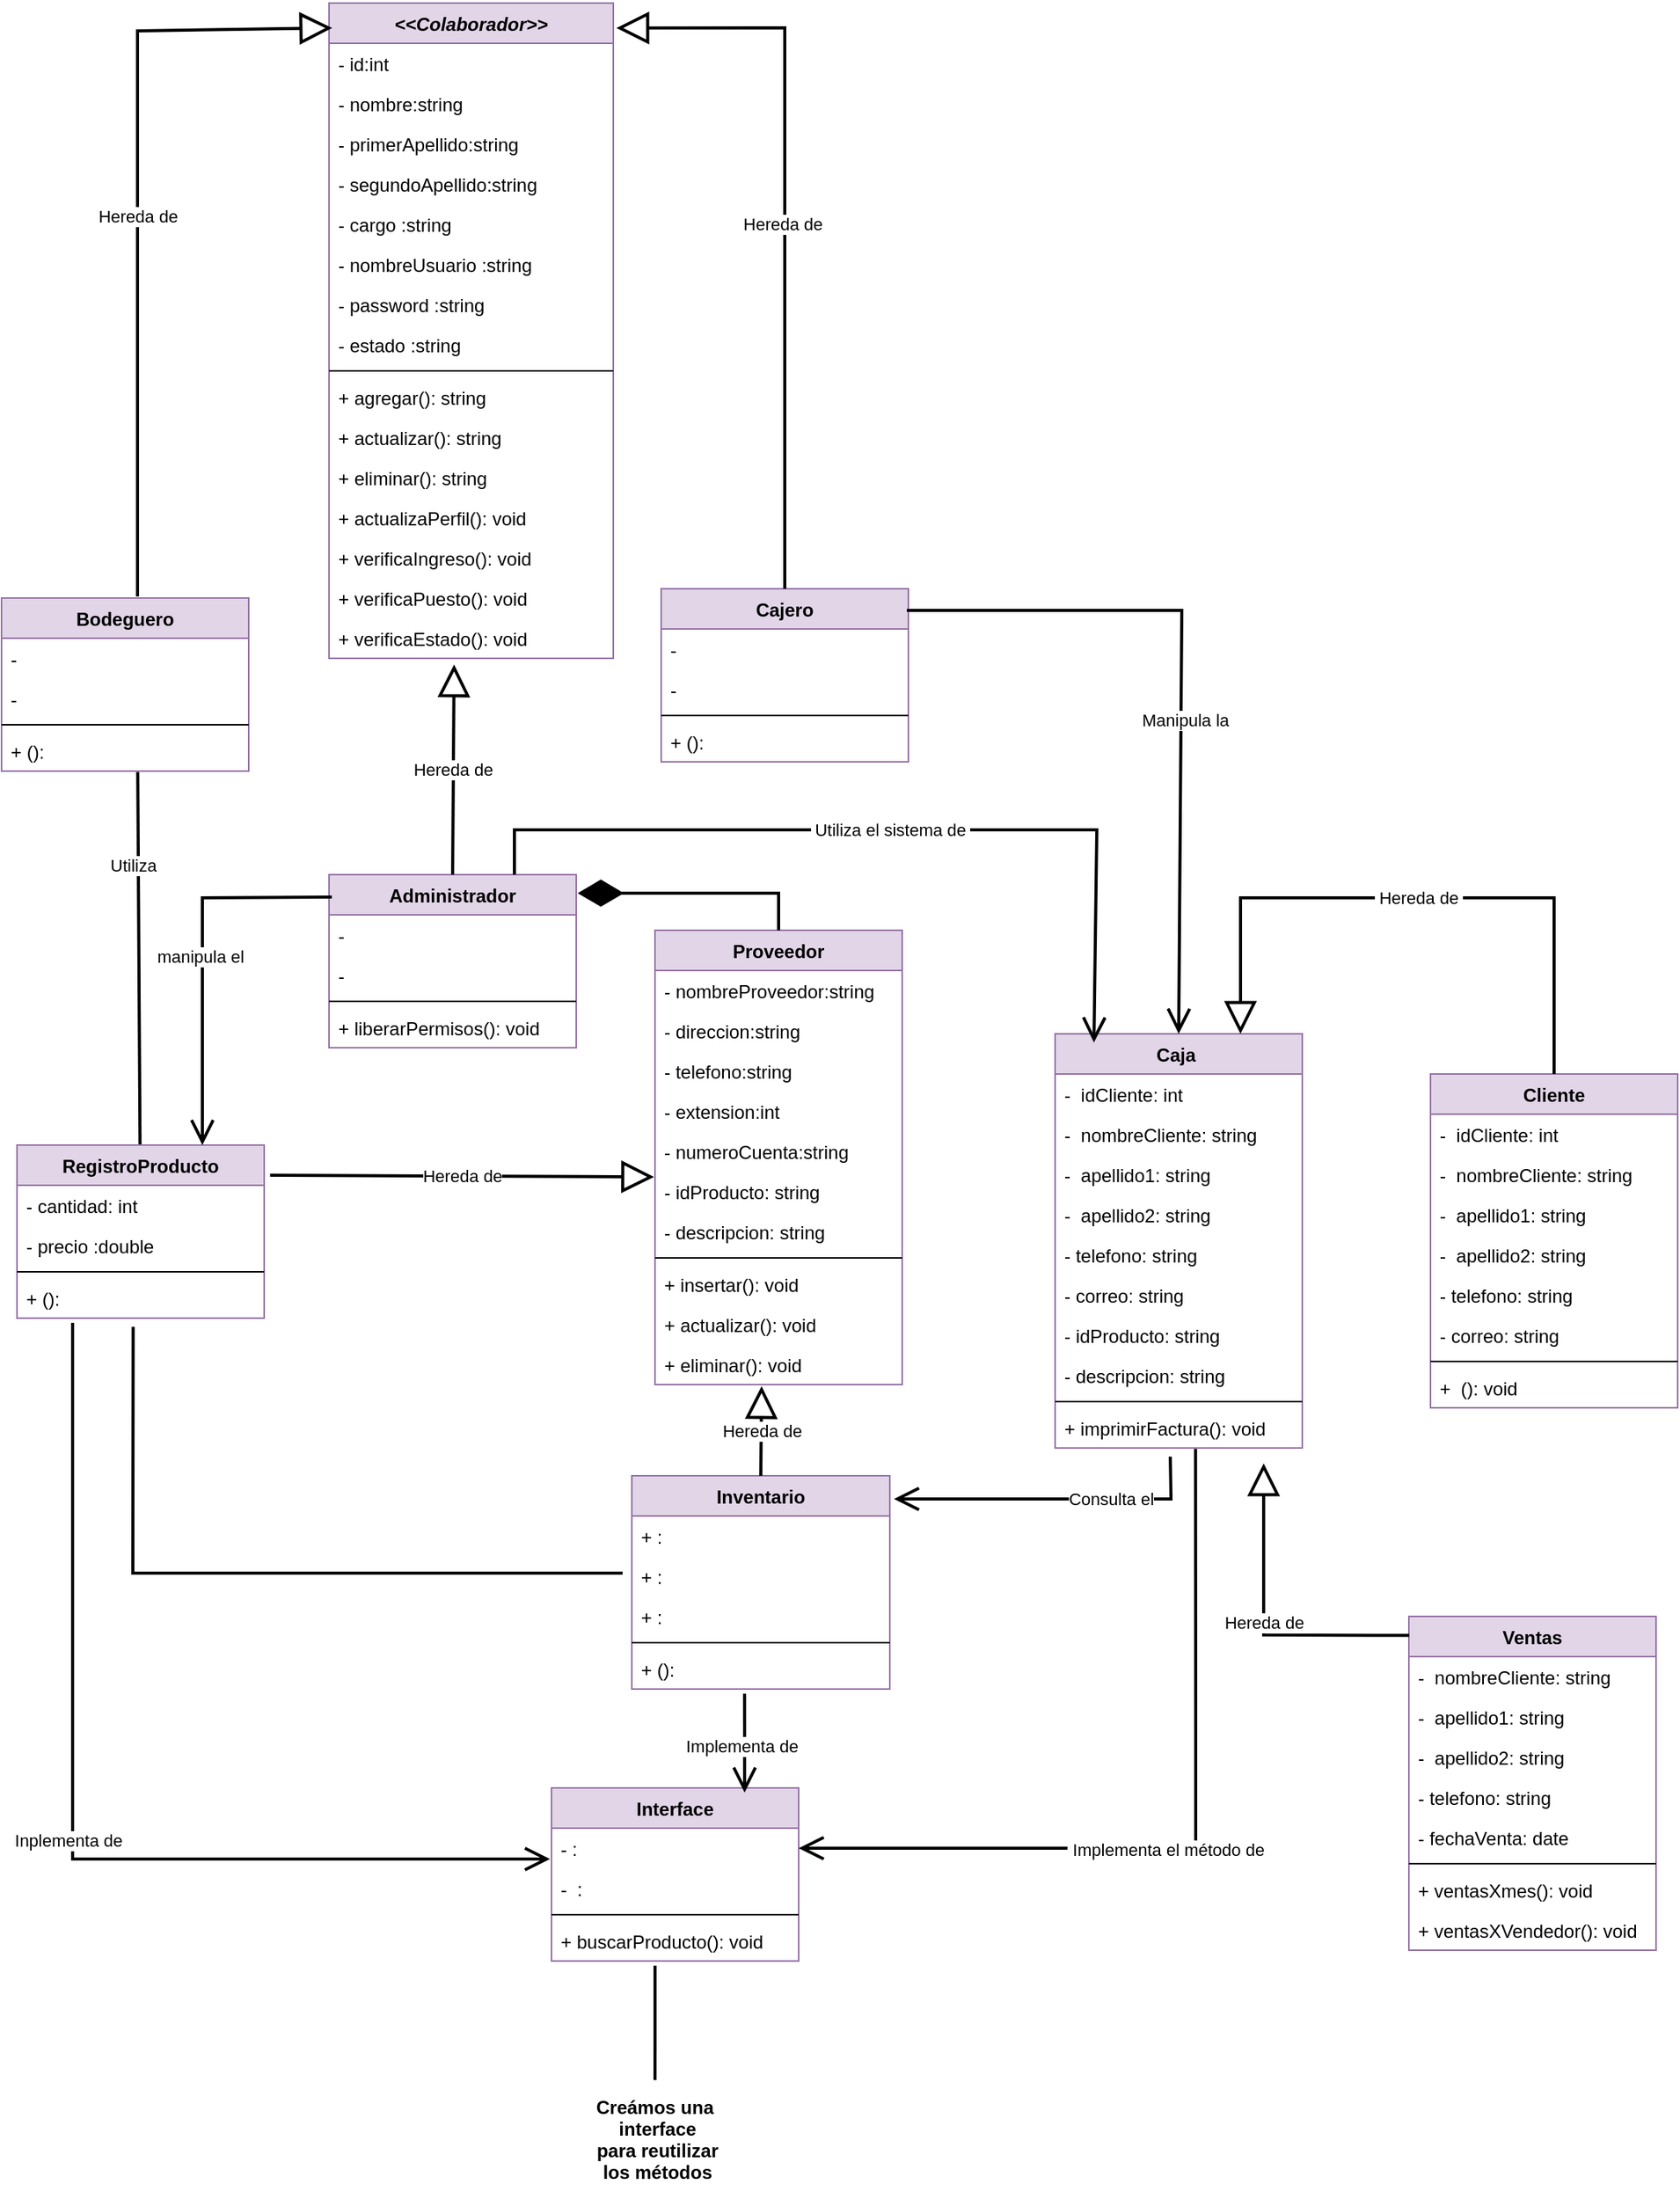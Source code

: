 <mxfile version="16.5.1" type="device"><diagram id="FFH3r1vvL4iTGyfPslKq" name="Página-1"><mxGraphModel dx="2062" dy="865" grid="0" gridSize="10" guides="1" tooltips="1" connect="1" arrows="1" fold="1" page="0" pageScale="1" pageWidth="827" pageHeight="1169" math="0" shadow="0"><root><mxCell id="0"/><mxCell id="1" parent="0"/><mxCell id="gXHz3X3DyjCWjIOS8Pkx-1" value="&lt;&lt;Colaborador&gt;&gt;" style="swimlane;fontStyle=3;align=center;verticalAlign=top;childLayout=stackLayout;horizontal=1;startSize=26;horizontalStack=0;resizeParent=1;resizeParentMax=0;resizeLast=0;collapsible=1;marginBottom=0;fillColor=#e1d5e7;strokeColor=#9673a6;" parent="1" vertex="1"><mxGeometry x="-129" y="260" width="184" height="424" as="geometry"/></mxCell><mxCell id="gXHz3X3DyjCWjIOS8Pkx-2" value="- id:int" style="text;strokeColor=none;fillColor=none;align=left;verticalAlign=top;spacingLeft=4;spacingRight=4;overflow=hidden;rotatable=0;points=[[0,0.5],[1,0.5]];portConstraint=eastwest;" parent="gXHz3X3DyjCWjIOS8Pkx-1" vertex="1"><mxGeometry y="26" width="184" height="26" as="geometry"/></mxCell><mxCell id="gXHz3X3DyjCWjIOS8Pkx-7" value="- nombre:string" style="text;strokeColor=none;fillColor=none;align=left;verticalAlign=top;spacingLeft=4;spacingRight=4;overflow=hidden;rotatable=0;points=[[0,0.5],[1,0.5]];portConstraint=eastwest;" parent="gXHz3X3DyjCWjIOS8Pkx-1" vertex="1"><mxGeometry y="52" width="184" height="26" as="geometry"/></mxCell><mxCell id="gXHz3X3DyjCWjIOS8Pkx-5" value="- primerApellido:string" style="text;strokeColor=none;fillColor=none;align=left;verticalAlign=top;spacingLeft=4;spacingRight=4;overflow=hidden;rotatable=0;points=[[0,0.5],[1,0.5]];portConstraint=eastwest;" parent="gXHz3X3DyjCWjIOS8Pkx-1" vertex="1"><mxGeometry y="78" width="184" height="26" as="geometry"/></mxCell><mxCell id="gXHz3X3DyjCWjIOS8Pkx-6" value="- segundoApellido:string" style="text;strokeColor=none;fillColor=none;align=left;verticalAlign=top;spacingLeft=4;spacingRight=4;overflow=hidden;rotatable=0;points=[[0,0.5],[1,0.5]];portConstraint=eastwest;" parent="gXHz3X3DyjCWjIOS8Pkx-1" vertex="1"><mxGeometry y="104" width="184" height="26" as="geometry"/></mxCell><mxCell id="gXHz3X3DyjCWjIOS8Pkx-40" value="- cargo :string" style="text;strokeColor=none;fillColor=none;align=left;verticalAlign=top;spacingLeft=4;spacingRight=4;overflow=hidden;rotatable=0;points=[[0,0.5],[1,0.5]];portConstraint=eastwest;" parent="gXHz3X3DyjCWjIOS8Pkx-1" vertex="1"><mxGeometry y="130" width="184" height="26" as="geometry"/></mxCell><mxCell id="gXHz3X3DyjCWjIOS8Pkx-87" value="- nombreUsuario :string" style="text;strokeColor=none;fillColor=none;align=left;verticalAlign=top;spacingLeft=4;spacingRight=4;overflow=hidden;rotatable=0;points=[[0,0.5],[1,0.5]];portConstraint=eastwest;" parent="gXHz3X3DyjCWjIOS8Pkx-1" vertex="1"><mxGeometry y="156" width="184" height="26" as="geometry"/></mxCell><mxCell id="gXHz3X3DyjCWjIOS8Pkx-58" value="- password :string" style="text;strokeColor=none;fillColor=none;align=left;verticalAlign=top;spacingLeft=4;spacingRight=4;overflow=hidden;rotatable=0;points=[[0,0.5],[1,0.5]];portConstraint=eastwest;" parent="gXHz3X3DyjCWjIOS8Pkx-1" vertex="1"><mxGeometry y="182" width="184" height="26" as="geometry"/></mxCell><mxCell id="gXHz3X3DyjCWjIOS8Pkx-88" value="- estado :string" style="text;strokeColor=none;fillColor=none;align=left;verticalAlign=top;spacingLeft=4;spacingRight=4;overflow=hidden;rotatable=0;points=[[0,0.5],[1,0.5]];portConstraint=eastwest;" parent="gXHz3X3DyjCWjIOS8Pkx-1" vertex="1"><mxGeometry y="208" width="184" height="26" as="geometry"/></mxCell><mxCell id="gXHz3X3DyjCWjIOS8Pkx-3" value="" style="line;strokeWidth=1;fillColor=none;align=left;verticalAlign=middle;spacingTop=-1;spacingLeft=3;spacingRight=3;rotatable=0;labelPosition=right;points=[];portConstraint=eastwest;" parent="gXHz3X3DyjCWjIOS8Pkx-1" vertex="1"><mxGeometry y="234" width="184" height="8" as="geometry"/></mxCell><mxCell id="gXHz3X3DyjCWjIOS8Pkx-63" value="+ agregar(): string" style="text;strokeColor=none;fillColor=none;align=left;verticalAlign=top;spacingLeft=4;spacingRight=4;overflow=hidden;rotatable=0;points=[[0,0.5],[1,0.5]];portConstraint=eastwest;" parent="gXHz3X3DyjCWjIOS8Pkx-1" vertex="1"><mxGeometry y="242" width="184" height="26" as="geometry"/></mxCell><mxCell id="gXHz3X3DyjCWjIOS8Pkx-64" value="+ actualizar(): string" style="text;strokeColor=none;fillColor=none;align=left;verticalAlign=top;spacingLeft=4;spacingRight=4;overflow=hidden;rotatable=0;points=[[0,0.5],[1,0.5]];portConstraint=eastwest;" parent="gXHz3X3DyjCWjIOS8Pkx-1" vertex="1"><mxGeometry y="268" width="184" height="26" as="geometry"/></mxCell><mxCell id="gXHz3X3DyjCWjIOS8Pkx-65" value="+ eliminar(): string" style="text;strokeColor=none;fillColor=none;align=left;verticalAlign=top;spacingLeft=4;spacingRight=4;overflow=hidden;rotatable=0;points=[[0,0.5],[1,0.5]];portConstraint=eastwest;" parent="gXHz3X3DyjCWjIOS8Pkx-1" vertex="1"><mxGeometry y="294" width="184" height="26" as="geometry"/></mxCell><mxCell id="gXHz3X3DyjCWjIOS8Pkx-83" value="+ actualizaPerfil(): void" style="text;strokeColor=none;fillColor=none;align=left;verticalAlign=top;spacingLeft=4;spacingRight=4;overflow=hidden;rotatable=0;points=[[0,0.5],[1,0.5]];portConstraint=eastwest;" parent="gXHz3X3DyjCWjIOS8Pkx-1" vertex="1"><mxGeometry y="320" width="184" height="26" as="geometry"/></mxCell><mxCell id="gXHz3X3DyjCWjIOS8Pkx-84" value="+ verificaIngreso(): void" style="text;strokeColor=none;fillColor=none;align=left;verticalAlign=top;spacingLeft=4;spacingRight=4;overflow=hidden;rotatable=0;points=[[0,0.5],[1,0.5]];portConstraint=eastwest;" parent="gXHz3X3DyjCWjIOS8Pkx-1" vertex="1"><mxGeometry y="346" width="184" height="26" as="geometry"/></mxCell><mxCell id="gXHz3X3DyjCWjIOS8Pkx-86" value="+ verificaPuesto(): void" style="text;strokeColor=none;fillColor=none;align=left;verticalAlign=top;spacingLeft=4;spacingRight=4;overflow=hidden;rotatable=0;points=[[0,0.5],[1,0.5]];portConstraint=eastwest;" parent="gXHz3X3DyjCWjIOS8Pkx-1" vertex="1"><mxGeometry y="372" width="184" height="26" as="geometry"/></mxCell><mxCell id="gXHz3X3DyjCWjIOS8Pkx-90" value="+ verificaEstado(): void" style="text;strokeColor=none;fillColor=none;align=left;verticalAlign=top;spacingLeft=4;spacingRight=4;overflow=hidden;rotatable=0;points=[[0,0.5],[1,0.5]];portConstraint=eastwest;" parent="gXHz3X3DyjCWjIOS8Pkx-1" vertex="1"><mxGeometry y="398" width="184" height="26" as="geometry"/></mxCell><mxCell id="gXHz3X3DyjCWjIOS8Pkx-8" value="Bodeguero" style="swimlane;fontStyle=1;align=center;verticalAlign=top;childLayout=stackLayout;horizontal=1;startSize=26;horizontalStack=0;resizeParent=1;resizeParentMax=0;resizeLast=0;collapsible=1;marginBottom=0;fillColor=#e1d5e7;strokeColor=#9673a6;" parent="1" vertex="1"><mxGeometry x="-341" y="645" width="160" height="112" as="geometry"/></mxCell><mxCell id="gXHz3X3DyjCWjIOS8Pkx-9" value="- " style="text;strokeColor=none;fillColor=none;align=left;verticalAlign=top;spacingLeft=4;spacingRight=4;overflow=hidden;rotatable=0;points=[[0,0.5],[1,0.5]];portConstraint=eastwest;" parent="gXHz3X3DyjCWjIOS8Pkx-8" vertex="1"><mxGeometry y="26" width="160" height="26" as="geometry"/></mxCell><mxCell id="gXHz3X3DyjCWjIOS8Pkx-10" value="- " style="text;strokeColor=none;fillColor=none;align=left;verticalAlign=top;spacingLeft=4;spacingRight=4;overflow=hidden;rotatable=0;points=[[0,0.5],[1,0.5]];portConstraint=eastwest;" parent="gXHz3X3DyjCWjIOS8Pkx-8" vertex="1"><mxGeometry y="52" width="160" height="26" as="geometry"/></mxCell><mxCell id="gXHz3X3DyjCWjIOS8Pkx-13" value="" style="line;strokeWidth=1;fillColor=none;align=left;verticalAlign=middle;spacingTop=-1;spacingLeft=3;spacingRight=3;rotatable=0;labelPosition=right;points=[];portConstraint=eastwest;" parent="gXHz3X3DyjCWjIOS8Pkx-8" vertex="1"><mxGeometry y="78" width="160" height="8" as="geometry"/></mxCell><mxCell id="gXHz3X3DyjCWjIOS8Pkx-14" value="+ (): " style="text;strokeColor=none;fillColor=none;align=left;verticalAlign=top;spacingLeft=4;spacingRight=4;overflow=hidden;rotatable=0;points=[[0,0.5],[1,0.5]];portConstraint=eastwest;" parent="gXHz3X3DyjCWjIOS8Pkx-8" vertex="1"><mxGeometry y="86" width="160" height="26" as="geometry"/></mxCell><mxCell id="gXHz3X3DyjCWjIOS8Pkx-15" value="Administrador" style="swimlane;fontStyle=1;align=center;verticalAlign=top;childLayout=stackLayout;horizontal=1;startSize=26;horizontalStack=0;resizeParent=1;resizeParentMax=0;resizeLast=0;collapsible=1;marginBottom=0;fillColor=#e1d5e7;strokeColor=#9673a6;" parent="1" vertex="1"><mxGeometry x="-129" y="824" width="160" height="112" as="geometry"/></mxCell><mxCell id="gXHz3X3DyjCWjIOS8Pkx-16" value="- " style="text;strokeColor=none;fillColor=none;align=left;verticalAlign=top;spacingLeft=4;spacingRight=4;overflow=hidden;rotatable=0;points=[[0,0.5],[1,0.5]];portConstraint=eastwest;" parent="gXHz3X3DyjCWjIOS8Pkx-15" vertex="1"><mxGeometry y="26" width="160" height="26" as="geometry"/></mxCell><mxCell id="gXHz3X3DyjCWjIOS8Pkx-17" value="- " style="text;strokeColor=none;fillColor=none;align=left;verticalAlign=top;spacingLeft=4;spacingRight=4;overflow=hidden;rotatable=0;points=[[0,0.5],[1,0.5]];portConstraint=eastwest;" parent="gXHz3X3DyjCWjIOS8Pkx-15" vertex="1"><mxGeometry y="52" width="160" height="26" as="geometry"/></mxCell><mxCell id="gXHz3X3DyjCWjIOS8Pkx-20" value="" style="line;strokeWidth=1;fillColor=none;align=left;verticalAlign=middle;spacingTop=-1;spacingLeft=3;spacingRight=3;rotatable=0;labelPosition=right;points=[];portConstraint=eastwest;" parent="gXHz3X3DyjCWjIOS8Pkx-15" vertex="1"><mxGeometry y="78" width="160" height="8" as="geometry"/></mxCell><mxCell id="gXHz3X3DyjCWjIOS8Pkx-96" value="+ liberarPermisos(): void" style="text;strokeColor=none;fillColor=none;align=left;verticalAlign=top;spacingLeft=4;spacingRight=4;overflow=hidden;rotatable=0;points=[[0,0.5],[1,0.5]];portConstraint=eastwest;" parent="gXHz3X3DyjCWjIOS8Pkx-15" vertex="1"><mxGeometry y="86" width="160" height="26" as="geometry"/></mxCell><mxCell id="gXHz3X3DyjCWjIOS8Pkx-22" value="Cajero" style="swimlane;fontStyle=1;align=center;verticalAlign=top;childLayout=stackLayout;horizontal=1;startSize=26;horizontalStack=0;resizeParent=1;resizeParentMax=0;resizeLast=0;collapsible=1;marginBottom=0;fillColor=#e1d5e7;strokeColor=#9673a6;" parent="1" vertex="1"><mxGeometry x="86" y="639" width="160" height="112" as="geometry"/></mxCell><mxCell id="gXHz3X3DyjCWjIOS8Pkx-23" value="- " style="text;strokeColor=none;fillColor=none;align=left;verticalAlign=top;spacingLeft=4;spacingRight=4;overflow=hidden;rotatable=0;points=[[0,0.5],[1,0.5]];portConstraint=eastwest;" parent="gXHz3X3DyjCWjIOS8Pkx-22" vertex="1"><mxGeometry y="26" width="160" height="26" as="geometry"/></mxCell><mxCell id="gXHz3X3DyjCWjIOS8Pkx-24" value="- " style="text;strokeColor=none;fillColor=none;align=left;verticalAlign=top;spacingLeft=4;spacingRight=4;overflow=hidden;rotatable=0;points=[[0,0.5],[1,0.5]];portConstraint=eastwest;" parent="gXHz3X3DyjCWjIOS8Pkx-22" vertex="1"><mxGeometry y="52" width="160" height="26" as="geometry"/></mxCell><mxCell id="gXHz3X3DyjCWjIOS8Pkx-27" value="" style="line;strokeWidth=1;fillColor=none;align=left;verticalAlign=middle;spacingTop=-1;spacingLeft=3;spacingRight=3;rotatable=0;labelPosition=right;points=[];portConstraint=eastwest;" parent="gXHz3X3DyjCWjIOS8Pkx-22" vertex="1"><mxGeometry y="78" width="160" height="8" as="geometry"/></mxCell><mxCell id="gXHz3X3DyjCWjIOS8Pkx-28" value="+ (): " style="text;strokeColor=none;fillColor=none;align=left;verticalAlign=top;spacingLeft=4;spacingRight=4;overflow=hidden;rotatable=0;points=[[0,0.5],[1,0.5]];portConstraint=eastwest;" parent="gXHz3X3DyjCWjIOS8Pkx-22" vertex="1"><mxGeometry y="86" width="160" height="26" as="geometry"/></mxCell><mxCell id="gXHz3X3DyjCWjIOS8Pkx-29" value="Hereda de&amp;nbsp;" style="endArrow=block;endSize=16;endFill=0;html=1;rounded=0;exitX=0.5;exitY=0;exitDx=0;exitDy=0;entryX=1.011;entryY=0.038;entryDx=0;entryDy=0;entryPerimeter=0;strokeWidth=2;" parent="1" source="gXHz3X3DyjCWjIOS8Pkx-22" target="gXHz3X3DyjCWjIOS8Pkx-1" edge="1"><mxGeometry width="160" relative="1" as="geometry"><mxPoint x="341" y="523" as="sourcePoint"/><mxPoint x="501" y="523" as="targetPoint"/><Array as="points"><mxPoint x="166" y="276"/></Array></mxGeometry></mxCell><mxCell id="gXHz3X3DyjCWjIOS8Pkx-30" value="Hereda de" style="endArrow=block;endSize=16;endFill=0;html=1;rounded=0;entryX=0.011;entryY=0.038;entryDx=0;entryDy=0;entryPerimeter=0;strokeWidth=2;" parent="1" target="gXHz3X3DyjCWjIOS8Pkx-1" edge="1"><mxGeometry width="160" relative="1" as="geometry"><mxPoint x="-253" y="644" as="sourcePoint"/><mxPoint x="-133" y="424" as="targetPoint"/><Array as="points"><mxPoint x="-253" y="278"/></Array></mxGeometry></mxCell><mxCell id="gXHz3X3DyjCWjIOS8Pkx-31" value="Hereda de" style="endArrow=block;endSize=16;endFill=0;html=1;rounded=0;exitX=0.5;exitY=0;exitDx=0;exitDy=0;entryX=0.44;entryY=1.154;entryDx=0;entryDy=0;entryPerimeter=0;strokeWidth=2;" parent="1" source="gXHz3X3DyjCWjIOS8Pkx-15" target="gXHz3X3DyjCWjIOS8Pkx-90" edge="1"><mxGeometry width="160" relative="1" as="geometry"><mxPoint x="-25" y="595" as="sourcePoint"/><mxPoint x="-49" y="973" as="targetPoint"/></mxGeometry></mxCell><mxCell id="ANuJKvQNFrQH6Ms_IV8l-5" style="edgeStyle=none;rounded=0;orthogonalLoop=1;jettySize=auto;html=1;entryX=0.551;entryY=1.022;entryDx=0;entryDy=0;entryPerimeter=0;endArrow=none;endFill=0;strokeWidth=2;" parent="1" source="gXHz3X3DyjCWjIOS8Pkx-33" target="gXHz3X3DyjCWjIOS8Pkx-14" edge="1"><mxGeometry relative="1" as="geometry"/></mxCell><mxCell id="ANuJKvQNFrQH6Ms_IV8l-25" value="&amp;nbsp;Utiliza&amp;nbsp;" style="edgeLabel;html=1;align=center;verticalAlign=middle;resizable=0;points=[];" parent="ANuJKvQNFrQH6Ms_IV8l-5" vertex="1" connectable="0"><mxGeometry x="0.495" y="4" relative="1" as="geometry"><mxPoint y="-1" as="offset"/></mxGeometry></mxCell><mxCell id="gXHz3X3DyjCWjIOS8Pkx-33" value="RegistroProducto" style="swimlane;fontStyle=1;align=center;verticalAlign=top;childLayout=stackLayout;horizontal=1;startSize=26;horizontalStack=0;resizeParent=1;resizeParentMax=0;resizeLast=0;collapsible=1;marginBottom=0;fillColor=#e1d5e7;strokeColor=#9673a6;" parent="1" vertex="1"><mxGeometry x="-331" y="999" width="160" height="112" as="geometry"/></mxCell><mxCell id="gXHz3X3DyjCWjIOS8Pkx-34" value="- cantidad: int " style="text;strokeColor=none;fillColor=none;align=left;verticalAlign=top;spacingLeft=4;spacingRight=4;overflow=hidden;rotatable=0;points=[[0,0.5],[1,0.5]];portConstraint=eastwest;" parent="gXHz3X3DyjCWjIOS8Pkx-33" vertex="1"><mxGeometry y="26" width="160" height="26" as="geometry"/></mxCell><mxCell id="gXHz3X3DyjCWjIOS8Pkx-35" value="- precio :double" style="text;strokeColor=none;fillColor=none;align=left;verticalAlign=top;spacingLeft=4;spacingRight=4;overflow=hidden;rotatable=0;points=[[0,0.5],[1,0.5]];portConstraint=eastwest;" parent="gXHz3X3DyjCWjIOS8Pkx-33" vertex="1"><mxGeometry y="52" width="160" height="26" as="geometry"/></mxCell><mxCell id="gXHz3X3DyjCWjIOS8Pkx-38" value="" style="line;strokeWidth=1;fillColor=none;align=left;verticalAlign=middle;spacingTop=-1;spacingLeft=3;spacingRight=3;rotatable=0;labelPosition=right;points=[];portConstraint=eastwest;" parent="gXHz3X3DyjCWjIOS8Pkx-33" vertex="1"><mxGeometry y="78" width="160" height="8" as="geometry"/></mxCell><mxCell id="gXHz3X3DyjCWjIOS8Pkx-39" value="+ (): " style="text;strokeColor=none;fillColor=none;align=left;verticalAlign=top;spacingLeft=4;spacingRight=4;overflow=hidden;rotatable=0;points=[[0,0.5],[1,0.5]];portConstraint=eastwest;" parent="gXHz3X3DyjCWjIOS8Pkx-33" vertex="1"><mxGeometry y="86" width="160" height="26" as="geometry"/></mxCell><mxCell id="ANuJKvQNFrQH6Ms_IV8l-11" style="edgeStyle=none;rounded=0;orthogonalLoop=1;jettySize=auto;html=1;entryX=0.47;entryY=1.216;entryDx=0;entryDy=0;entryPerimeter=0;endArrow=none;endFill=0;strokeWidth=2;" parent="1" target="gXHz3X3DyjCWjIOS8Pkx-39" edge="1"><mxGeometry relative="1" as="geometry"><mxPoint x="61" y="1276" as="sourcePoint"/><Array as="points"><mxPoint x="-256" y="1276"/></Array></mxGeometry></mxCell><mxCell id="gXHz3X3DyjCWjIOS8Pkx-68" value="Inventario" style="swimlane;fontStyle=1;align=center;verticalAlign=top;childLayout=stackLayout;horizontal=1;startSize=26;horizontalStack=0;resizeParent=1;resizeParentMax=0;resizeLast=0;collapsible=1;marginBottom=0;fillColor=#e1d5e7;strokeColor=#9673a6;" parent="1" vertex="1"><mxGeometry x="67" y="1213" width="167" height="138" as="geometry"/></mxCell><mxCell id="gXHz3X3DyjCWjIOS8Pkx-69" value="+ :" style="text;strokeColor=none;fillColor=none;align=left;verticalAlign=top;spacingLeft=4;spacingRight=4;overflow=hidden;rotatable=0;points=[[0,0.5],[1,0.5]];portConstraint=eastwest;" parent="gXHz3X3DyjCWjIOS8Pkx-68" vertex="1"><mxGeometry y="26" width="167" height="26" as="geometry"/></mxCell><mxCell id="gXHz3X3DyjCWjIOS8Pkx-102" value="+ :" style="text;strokeColor=none;fillColor=none;align=left;verticalAlign=top;spacingLeft=4;spacingRight=4;overflow=hidden;rotatable=0;points=[[0,0.5],[1,0.5]];portConstraint=eastwest;" parent="gXHz3X3DyjCWjIOS8Pkx-68" vertex="1"><mxGeometry y="52" width="167" height="26" as="geometry"/></mxCell><mxCell id="gXHz3X3DyjCWjIOS8Pkx-103" value="+ :" style="text;strokeColor=none;fillColor=none;align=left;verticalAlign=top;spacingLeft=4;spacingRight=4;overflow=hidden;rotatable=0;points=[[0,0.5],[1,0.5]];portConstraint=eastwest;" parent="gXHz3X3DyjCWjIOS8Pkx-68" vertex="1"><mxGeometry y="78" width="167" height="26" as="geometry"/></mxCell><mxCell id="gXHz3X3DyjCWjIOS8Pkx-70" value="" style="line;strokeWidth=1;fillColor=none;align=left;verticalAlign=middle;spacingTop=-1;spacingLeft=3;spacingRight=3;rotatable=0;labelPosition=right;points=[];portConstraint=eastwest;" parent="gXHz3X3DyjCWjIOS8Pkx-68" vertex="1"><mxGeometry y="104" width="167" height="8" as="geometry"/></mxCell><mxCell id="gXHz3X3DyjCWjIOS8Pkx-71" value="+ (): " style="text;strokeColor=none;fillColor=none;align=left;verticalAlign=top;spacingLeft=4;spacingRight=4;overflow=hidden;rotatable=0;points=[[0,0.5],[1,0.5]];portConstraint=eastwest;" parent="gXHz3X3DyjCWjIOS8Pkx-68" vertex="1"><mxGeometry y="112" width="167" height="26" as="geometry"/></mxCell><mxCell id="gXHz3X3DyjCWjIOS8Pkx-72" value="Caja " style="swimlane;fontStyle=1;align=center;verticalAlign=top;childLayout=stackLayout;horizontal=1;startSize=26;horizontalStack=0;resizeParent=1;resizeParentMax=0;resizeLast=0;collapsible=1;marginBottom=0;fillColor=#e1d5e7;strokeColor=#9673a6;" parent="1" vertex="1"><mxGeometry x="341" y="927" width="160" height="268" as="geometry"/></mxCell><mxCell id="gXHz3X3DyjCWjIOS8Pkx-73" value="-  idCliente: int" style="text;strokeColor=none;fillColor=none;align=left;verticalAlign=top;spacingLeft=4;spacingRight=4;overflow=hidden;rotatable=0;points=[[0,0.5],[1,0.5]];portConstraint=eastwest;" parent="gXHz3X3DyjCWjIOS8Pkx-72" vertex="1"><mxGeometry y="26" width="160" height="26" as="geometry"/></mxCell><mxCell id="ANuJKvQNFrQH6Ms_IV8l-34" value="-  nombreCliente: string" style="text;strokeColor=none;fillColor=none;align=left;verticalAlign=top;spacingLeft=4;spacingRight=4;overflow=hidden;rotatable=0;points=[[0,0.5],[1,0.5]];portConstraint=eastwest;" parent="gXHz3X3DyjCWjIOS8Pkx-72" vertex="1"><mxGeometry y="52" width="160" height="26" as="geometry"/></mxCell><mxCell id="ANuJKvQNFrQH6Ms_IV8l-35" value="-  apellido1: string" style="text;strokeColor=none;fillColor=none;align=left;verticalAlign=top;spacingLeft=4;spacingRight=4;overflow=hidden;rotatable=0;points=[[0,0.5],[1,0.5]];portConstraint=eastwest;" parent="gXHz3X3DyjCWjIOS8Pkx-72" vertex="1"><mxGeometry y="78" width="160" height="26" as="geometry"/></mxCell><mxCell id="ANuJKvQNFrQH6Ms_IV8l-36" value="-  apellido2: string" style="text;strokeColor=none;fillColor=none;align=left;verticalAlign=top;spacingLeft=4;spacingRight=4;overflow=hidden;rotatable=0;points=[[0,0.5],[1,0.5]];portConstraint=eastwest;" parent="gXHz3X3DyjCWjIOS8Pkx-72" vertex="1"><mxGeometry y="104" width="160" height="26" as="geometry"/></mxCell><mxCell id="ANuJKvQNFrQH6Ms_IV8l-37" value="- telefono: string" style="text;strokeColor=none;fillColor=none;align=left;verticalAlign=top;spacingLeft=4;spacingRight=4;overflow=hidden;rotatable=0;points=[[0,0.5],[1,0.5]];portConstraint=eastwest;" parent="gXHz3X3DyjCWjIOS8Pkx-72" vertex="1"><mxGeometry y="130" width="160" height="26" as="geometry"/></mxCell><mxCell id="ANuJKvQNFrQH6Ms_IV8l-38" value="- correo: string" style="text;strokeColor=none;fillColor=none;align=left;verticalAlign=top;spacingLeft=4;spacingRight=4;overflow=hidden;rotatable=0;points=[[0,0.5],[1,0.5]];portConstraint=eastwest;" parent="gXHz3X3DyjCWjIOS8Pkx-72" vertex="1"><mxGeometry y="156" width="160" height="26" as="geometry"/></mxCell><mxCell id="ANuJKvQNFrQH6Ms_IV8l-50" value="- idProducto: string" style="text;strokeColor=none;fillColor=none;align=left;verticalAlign=top;spacingLeft=4;spacingRight=4;overflow=hidden;rotatable=0;points=[[0,0.5],[1,0.5]];portConstraint=eastwest;" parent="gXHz3X3DyjCWjIOS8Pkx-72" vertex="1"><mxGeometry y="182" width="160" height="26" as="geometry"/></mxCell><mxCell id="ANuJKvQNFrQH6Ms_IV8l-51" value="- descripcion: string" style="text;strokeColor=none;fillColor=none;align=left;verticalAlign=top;spacingLeft=4;spacingRight=4;overflow=hidden;rotatable=0;points=[[0,0.5],[1,0.5]];portConstraint=eastwest;" parent="gXHz3X3DyjCWjIOS8Pkx-72" vertex="1"><mxGeometry y="208" width="160" height="26" as="geometry"/></mxCell><mxCell id="gXHz3X3DyjCWjIOS8Pkx-74" value="" style="line;strokeWidth=1;fillColor=none;align=left;verticalAlign=middle;spacingTop=-1;spacingLeft=3;spacingRight=3;rotatable=0;labelPosition=right;points=[];portConstraint=eastwest;" parent="gXHz3X3DyjCWjIOS8Pkx-72" vertex="1"><mxGeometry y="234" width="160" height="8" as="geometry"/></mxCell><mxCell id="gXHz3X3DyjCWjIOS8Pkx-75" value="+ imprimirFactura(): void" style="text;strokeColor=none;fillColor=none;align=left;verticalAlign=top;spacingLeft=4;spacingRight=4;overflow=hidden;rotatable=0;points=[[0,0.5],[1,0.5]];portConstraint=eastwest;" parent="gXHz3X3DyjCWjIOS8Pkx-72" vertex="1"><mxGeometry y="242" width="160" height="26" as="geometry"/></mxCell><mxCell id="gXHz3X3DyjCWjIOS8Pkx-76" value="Proveedor" style="swimlane;fontStyle=1;align=center;verticalAlign=top;childLayout=stackLayout;horizontal=1;startSize=26;horizontalStack=0;resizeParent=1;resizeParentMax=0;resizeLast=0;collapsible=1;marginBottom=0;fillColor=#e1d5e7;strokeColor=#9673a6;" parent="1" vertex="1"><mxGeometry x="82" y="860" width="160" height="294" as="geometry"/></mxCell><mxCell id="gXHz3X3DyjCWjIOS8Pkx-77" value="- nombreProveedor:string " style="text;strokeColor=none;fillColor=none;align=left;verticalAlign=top;spacingLeft=4;spacingRight=4;overflow=hidden;rotatable=0;points=[[0,0.5],[1,0.5]];portConstraint=eastwest;" parent="gXHz3X3DyjCWjIOS8Pkx-76" vertex="1"><mxGeometry y="26" width="160" height="26" as="geometry"/></mxCell><mxCell id="gXHz3X3DyjCWjIOS8Pkx-91" value="- direccion:string " style="text;strokeColor=none;fillColor=none;align=left;verticalAlign=top;spacingLeft=4;spacingRight=4;overflow=hidden;rotatable=0;points=[[0,0.5],[1,0.5]];portConstraint=eastwest;" parent="gXHz3X3DyjCWjIOS8Pkx-76" vertex="1"><mxGeometry y="52" width="160" height="26" as="geometry"/></mxCell><mxCell id="gXHz3X3DyjCWjIOS8Pkx-92" value="- telefono:string " style="text;strokeColor=none;fillColor=none;align=left;verticalAlign=top;spacingLeft=4;spacingRight=4;overflow=hidden;rotatable=0;points=[[0,0.5],[1,0.5]];portConstraint=eastwest;" parent="gXHz3X3DyjCWjIOS8Pkx-76" vertex="1"><mxGeometry y="78" width="160" height="26" as="geometry"/></mxCell><mxCell id="gXHz3X3DyjCWjIOS8Pkx-93" value="- extension:int " style="text;strokeColor=none;fillColor=none;align=left;verticalAlign=top;spacingLeft=4;spacingRight=4;overflow=hidden;rotatable=0;points=[[0,0.5],[1,0.5]];portConstraint=eastwest;" parent="gXHz3X3DyjCWjIOS8Pkx-76" vertex="1"><mxGeometry y="104" width="160" height="26" as="geometry"/></mxCell><mxCell id="gXHz3X3DyjCWjIOS8Pkx-94" value="- numeroCuenta:string " style="text;strokeColor=none;fillColor=none;align=left;verticalAlign=top;spacingLeft=4;spacingRight=4;overflow=hidden;rotatable=0;points=[[0,0.5],[1,0.5]];portConstraint=eastwest;" parent="gXHz3X3DyjCWjIOS8Pkx-76" vertex="1"><mxGeometry y="130" width="160" height="26" as="geometry"/></mxCell><mxCell id="gXHz3X3DyjCWjIOS8Pkx-95" value="- idProducto: string " style="text;strokeColor=none;fillColor=none;align=left;verticalAlign=top;spacingLeft=4;spacingRight=4;overflow=hidden;rotatable=0;points=[[0,0.5],[1,0.5]];portConstraint=eastwest;" parent="gXHz3X3DyjCWjIOS8Pkx-76" vertex="1"><mxGeometry y="156" width="160" height="26" as="geometry"/></mxCell><mxCell id="ANuJKvQNFrQH6Ms_IV8l-9" value="- descripcion: string " style="text;strokeColor=none;fillColor=none;align=left;verticalAlign=top;spacingLeft=4;spacingRight=4;overflow=hidden;rotatable=0;points=[[0,0.5],[1,0.5]];portConstraint=eastwest;" parent="gXHz3X3DyjCWjIOS8Pkx-76" vertex="1"><mxGeometry y="182" width="160" height="26" as="geometry"/></mxCell><mxCell id="gXHz3X3DyjCWjIOS8Pkx-78" value="" style="line;strokeWidth=1;fillColor=none;align=left;verticalAlign=middle;spacingTop=-1;spacingLeft=3;spacingRight=3;rotatable=0;labelPosition=right;points=[];portConstraint=eastwest;" parent="gXHz3X3DyjCWjIOS8Pkx-76" vertex="1"><mxGeometry y="208" width="160" height="8" as="geometry"/></mxCell><mxCell id="gXHz3X3DyjCWjIOS8Pkx-79" value="+ insertar(): void" style="text;strokeColor=none;fillColor=none;align=left;verticalAlign=top;spacingLeft=4;spacingRight=4;overflow=hidden;rotatable=0;points=[[0,0.5],[1,0.5]];portConstraint=eastwest;" parent="gXHz3X3DyjCWjIOS8Pkx-76" vertex="1"><mxGeometry y="216" width="160" height="26" as="geometry"/></mxCell><mxCell id="ANuJKvQNFrQH6Ms_IV8l-64" value="+ actualizar(): void" style="text;strokeColor=none;fillColor=none;align=left;verticalAlign=top;spacingLeft=4;spacingRight=4;overflow=hidden;rotatable=0;points=[[0,0.5],[1,0.5]];portConstraint=eastwest;" parent="gXHz3X3DyjCWjIOS8Pkx-76" vertex="1"><mxGeometry y="242" width="160" height="26" as="geometry"/></mxCell><mxCell id="ANuJKvQNFrQH6Ms_IV8l-65" value="+ eliminar(): void" style="text;strokeColor=none;fillColor=none;align=left;verticalAlign=top;spacingLeft=4;spacingRight=4;overflow=hidden;rotatable=0;points=[[0,0.5],[1,0.5]];portConstraint=eastwest;" parent="gXHz3X3DyjCWjIOS8Pkx-76" vertex="1"><mxGeometry y="268" width="160" height="26" as="geometry"/></mxCell><mxCell id="gXHz3X3DyjCWjIOS8Pkx-97" value="" style="endArrow=diamondThin;endFill=1;endSize=24;html=1;rounded=0;fontSize=13;entryX=1.006;entryY=0.107;entryDx=0;entryDy=0;entryPerimeter=0;strokeWidth=2;exitX=0.5;exitY=0;exitDx=0;exitDy=0;" parent="1" source="gXHz3X3DyjCWjIOS8Pkx-76" target="gXHz3X3DyjCWjIOS8Pkx-15" edge="1"><mxGeometry width="160" relative="1" as="geometry"><mxPoint x="153" y="860" as="sourcePoint"/><mxPoint x="120" y="920" as="targetPoint"/><Array as="points"><mxPoint x="162" y="836"/></Array></mxGeometry></mxCell><mxCell id="ANuJKvQNFrQH6Ms_IV8l-1" value="&amp;nbsp;Hereda de&amp;nbsp;" style="endArrow=block;endSize=16;endFill=0;html=1;rounded=0;strokeWidth=2;exitX=0.5;exitY=0;exitDx=0;exitDy=0;" parent="1" source="gXHz3X3DyjCWjIOS8Pkx-68" edge="1"><mxGeometry width="160" relative="1" as="geometry"><mxPoint x="67" y="1079" as="sourcePoint"/><mxPoint x="151" y="1155" as="targetPoint"/><Array as="points"/></mxGeometry></mxCell><mxCell id="ANuJKvQNFrQH6Ms_IV8l-10" value="Hereda de" style="endArrow=block;endSize=16;endFill=0;html=1;rounded=0;strokeWidth=2;exitX=1.024;exitY=-0.249;exitDx=0;exitDy=0;exitPerimeter=0;entryX=-0.004;entryY=0.139;entryDx=0;entryDy=0;entryPerimeter=0;" parent="1" source="gXHz3X3DyjCWjIOS8Pkx-34" target="gXHz3X3DyjCWjIOS8Pkx-95" edge="1"><mxGeometry width="160" relative="1" as="geometry"><mxPoint x="-144" y="1042" as="sourcePoint"/><mxPoint x="16" y="1042" as="targetPoint"/></mxGeometry></mxCell><mxCell id="ANuJKvQNFrQH6Ms_IV8l-15" value="Interface" style="swimlane;fontStyle=1;align=center;verticalAlign=top;childLayout=stackLayout;horizontal=1;startSize=26;horizontalStack=0;resizeParent=1;resizeParentMax=0;resizeLast=0;collapsible=1;marginBottom=0;fillColor=#e1d5e7;strokeColor=#9673a6;" parent="1" vertex="1"><mxGeometry x="15" y="1415" width="160" height="112" as="geometry"/></mxCell><mxCell id="ANuJKvQNFrQH6Ms_IV8l-16" value="- : " style="text;strokeColor=none;fillColor=none;align=left;verticalAlign=top;spacingLeft=4;spacingRight=4;overflow=hidden;rotatable=0;points=[[0,0.5],[1,0.5]];portConstraint=eastwest;" parent="ANuJKvQNFrQH6Ms_IV8l-15" vertex="1"><mxGeometry y="26" width="160" height="26" as="geometry"/></mxCell><mxCell id="ANuJKvQNFrQH6Ms_IV8l-17" value="-  :" style="text;strokeColor=none;fillColor=none;align=left;verticalAlign=top;spacingLeft=4;spacingRight=4;overflow=hidden;rotatable=0;points=[[0,0.5],[1,0.5]];portConstraint=eastwest;" parent="ANuJKvQNFrQH6Ms_IV8l-15" vertex="1"><mxGeometry y="52" width="160" height="26" as="geometry"/></mxCell><mxCell id="ANuJKvQNFrQH6Ms_IV8l-18" value="" style="line;strokeWidth=1;fillColor=none;align=left;verticalAlign=middle;spacingTop=-1;spacingLeft=3;spacingRight=3;rotatable=0;labelPosition=right;points=[];portConstraint=eastwest;" parent="ANuJKvQNFrQH6Ms_IV8l-15" vertex="1"><mxGeometry y="78" width="160" height="8" as="geometry"/></mxCell><mxCell id="ANuJKvQNFrQH6Ms_IV8l-19" value="+ buscarProducto(): void " style="text;strokeColor=none;fillColor=none;align=left;verticalAlign=top;spacingLeft=4;spacingRight=4;overflow=hidden;rotatable=0;points=[[0,0.5],[1,0.5]];portConstraint=eastwest;" parent="ANuJKvQNFrQH6Ms_IV8l-15" vertex="1"><mxGeometry y="86" width="160" height="26" as="geometry"/></mxCell><mxCell id="ANuJKvQNFrQH6Ms_IV8l-21" style="edgeStyle=none;rounded=0;orthogonalLoop=1;jettySize=auto;html=1;endArrow=none;endFill=0;strokeWidth=2;entryX=0.419;entryY=1.115;entryDx=0;entryDy=0;entryPerimeter=0;" parent="1" source="ANuJKvQNFrQH6Ms_IV8l-20" edge="1" target="ANuJKvQNFrQH6Ms_IV8l-19"><mxGeometry relative="1" as="geometry"><mxPoint x="-466.238" y="1208.048" as="targetPoint"/><Array as="points"/></mxGeometry></mxCell><mxCell id="ANuJKvQNFrQH6Ms_IV8l-20" value="Creámos una&#10; interface&#10; para reutilizar&#10; los métodos" style="text;align=center;fontStyle=1;verticalAlign=middle;spacingLeft=3;spacingRight=3;strokeColor=none;rotatable=0;points=[[0,0.5],[1,0.5]];portConstraint=eastwest;" parent="1" vertex="1"><mxGeometry x="26" y="1604" width="112" height="76" as="geometry"/></mxCell><mxCell id="ANuJKvQNFrQH6Ms_IV8l-22" value="" style="endArrow=open;endFill=1;endSize=12;html=1;rounded=0;strokeWidth=2;exitX=0.466;exitY=1.216;exitDx=0;exitDy=0;exitPerimeter=0;entryX=1.016;entryY=0.109;entryDx=0;entryDy=0;entryPerimeter=0;" parent="1" source="gXHz3X3DyjCWjIOS8Pkx-75" target="gXHz3X3DyjCWjIOS8Pkx-68" edge="1"><mxGeometry width="160" relative="1" as="geometry"><mxPoint x="290" y="1058" as="sourcePoint"/><mxPoint x="450" y="1058" as="targetPoint"/><Array as="points"><mxPoint x="416" y="1228"/></Array></mxGeometry></mxCell><mxCell id="ANuJKvQNFrQH6Ms_IV8l-23" value="Consulta el" style="edgeLabel;html=1;align=center;verticalAlign=middle;resizable=0;points=[];" parent="ANuJKvQNFrQH6Ms_IV8l-22" vertex="1" connectable="0"><mxGeometry x="-0.352" relative="1" as="geometry"><mxPoint as="offset"/></mxGeometry></mxCell><mxCell id="ANuJKvQNFrQH6Ms_IV8l-24" value="&amp;nbsp;manipula el&amp;nbsp;&amp;nbsp;" style="endArrow=open;endFill=1;endSize=12;html=1;rounded=0;strokeWidth=2;exitX=0.011;exitY=0.13;exitDx=0;exitDy=0;exitPerimeter=0;entryX=0.75;entryY=0;entryDx=0;entryDy=0;" parent="1" source="gXHz3X3DyjCWjIOS8Pkx-15" target="gXHz3X3DyjCWjIOS8Pkx-33" edge="1"><mxGeometry width="160" relative="1" as="geometry"><mxPoint x="-45" y="999" as="sourcePoint"/><mxPoint x="115" y="999" as="targetPoint"/><Array as="points"><mxPoint x="-211" y="839"/></Array></mxGeometry></mxCell><mxCell id="ANuJKvQNFrQH6Ms_IV8l-26" value="" style="endArrow=open;endFill=1;endSize=12;html=1;rounded=0;strokeWidth=2;entryX=-0.006;entryY=0.769;entryDx=0;entryDy=0;exitX=0.225;exitY=1.115;exitDx=0;exitDy=0;exitPerimeter=0;entryPerimeter=0;" parent="1" source="gXHz3X3DyjCWjIOS8Pkx-39" target="ANuJKvQNFrQH6Ms_IV8l-16" edge="1"><mxGeometry width="160" relative="1" as="geometry"><mxPoint x="-375" y="1013" as="sourcePoint"/><mxPoint x="-48" y="997" as="targetPoint"/><Array as="points"><mxPoint x="-295" y="1461"/></Array></mxGeometry></mxCell><mxCell id="ANuJKvQNFrQH6Ms_IV8l-27" value="&amp;nbsp;Inplementa de&amp;nbsp;" style="edgeLabel;html=1;align=center;verticalAlign=middle;resizable=0;points=[];" parent="ANuJKvQNFrQH6Ms_IV8l-26" vertex="1" connectable="0"><mxGeometry x="0.019" y="-3" relative="1" as="geometry"><mxPoint as="offset"/></mxGeometry></mxCell><mxCell id="ANuJKvQNFrQH6Ms_IV8l-28" value="" style="endArrow=open;endFill=1;endSize=12;html=1;rounded=0;strokeWidth=2;exitX=0.437;exitY=1.115;exitDx=0;exitDy=0;exitPerimeter=0;" parent="1" edge="1" source="gXHz3X3DyjCWjIOS8Pkx-71"><mxGeometry width="160" relative="1" as="geometry"><mxPoint x="64" y="1330" as="sourcePoint"/><mxPoint x="140" y="1418" as="targetPoint"/><Array as="points"/></mxGeometry></mxCell><mxCell id="ANuJKvQNFrQH6Ms_IV8l-29" value="&amp;nbsp;Implementa de&amp;nbsp;" style="edgeLabel;html=1;align=center;verticalAlign=middle;resizable=0;points=[];" parent="ANuJKvQNFrQH6Ms_IV8l-28" vertex="1" connectable="0"><mxGeometry x="0.048" y="-2" relative="1" as="geometry"><mxPoint as="offset"/></mxGeometry></mxCell><mxCell id="ANuJKvQNFrQH6Ms_IV8l-30" value="" style="endArrow=open;endFill=1;endSize=12;html=1;rounded=0;strokeWidth=2;entryX=0.5;entryY=0;entryDx=0;entryDy=0;" parent="1" target="gXHz3X3DyjCWjIOS8Pkx-72" edge="1"><mxGeometry width="160" relative="1" as="geometry"><mxPoint x="245" y="653" as="sourcePoint"/><mxPoint x="90" y="997" as="targetPoint"/><Array as="points"><mxPoint x="423" y="653"/></Array></mxGeometry></mxCell><mxCell id="ANuJKvQNFrQH6Ms_IV8l-31" value="&amp;nbsp;Manipula la&amp;nbsp;" style="edgeLabel;html=1;align=center;verticalAlign=middle;resizable=0;points=[];" parent="ANuJKvQNFrQH6Ms_IV8l-30" vertex="1" connectable="0"><mxGeometry x="0.099" y="2" relative="1" as="geometry"><mxPoint as="offset"/></mxGeometry></mxCell><mxCell id="ANuJKvQNFrQH6Ms_IV8l-32" value="&amp;nbsp;Utiliza el sistema de&amp;nbsp;" style="endArrow=open;endFill=1;endSize=12;html=1;rounded=0;strokeWidth=2;exitX=0.75;exitY=0;exitDx=0;exitDy=0;entryX=0.157;entryY=0.021;entryDx=0;entryDy=0;entryPerimeter=0;" parent="1" source="gXHz3X3DyjCWjIOS8Pkx-15" target="gXHz3X3DyjCWjIOS8Pkx-72" edge="1"><mxGeometry width="160" relative="1" as="geometry"><mxPoint x="-2" y="777" as="sourcePoint"/><mxPoint x="158" y="777" as="targetPoint"/><Array as="points"><mxPoint x="-9" y="795"/><mxPoint x="368" y="795"/></Array></mxGeometry></mxCell><mxCell id="ANuJKvQNFrQH6Ms_IV8l-39" value="Cliente" style="swimlane;fontStyle=1;align=center;verticalAlign=top;childLayout=stackLayout;horizontal=1;startSize=26;horizontalStack=0;resizeParent=1;resizeParentMax=0;resizeLast=0;collapsible=1;marginBottom=0;fillColor=#e1d5e7;strokeColor=#9673a6;" parent="1" vertex="1"><mxGeometry x="584" y="953" width="160" height="216" as="geometry"/></mxCell><mxCell id="ANuJKvQNFrQH6Ms_IV8l-40" value="-  idCliente: int" style="text;strokeColor=none;fillColor=none;align=left;verticalAlign=top;spacingLeft=4;spacingRight=4;overflow=hidden;rotatable=0;points=[[0,0.5],[1,0.5]];portConstraint=eastwest;" parent="ANuJKvQNFrQH6Ms_IV8l-39" vertex="1"><mxGeometry y="26" width="160" height="26" as="geometry"/></mxCell><mxCell id="ANuJKvQNFrQH6Ms_IV8l-41" value="-  nombreCliente: string" style="text;strokeColor=none;fillColor=none;align=left;verticalAlign=top;spacingLeft=4;spacingRight=4;overflow=hidden;rotatable=0;points=[[0,0.5],[1,0.5]];portConstraint=eastwest;" parent="ANuJKvQNFrQH6Ms_IV8l-39" vertex="1"><mxGeometry y="52" width="160" height="26" as="geometry"/></mxCell><mxCell id="ANuJKvQNFrQH6Ms_IV8l-42" value="-  apellido1: string" style="text;strokeColor=none;fillColor=none;align=left;verticalAlign=top;spacingLeft=4;spacingRight=4;overflow=hidden;rotatable=0;points=[[0,0.5],[1,0.5]];portConstraint=eastwest;" parent="ANuJKvQNFrQH6Ms_IV8l-39" vertex="1"><mxGeometry y="78" width="160" height="26" as="geometry"/></mxCell><mxCell id="ANuJKvQNFrQH6Ms_IV8l-43" value="-  apellido2: string" style="text;strokeColor=none;fillColor=none;align=left;verticalAlign=top;spacingLeft=4;spacingRight=4;overflow=hidden;rotatable=0;points=[[0,0.5],[1,0.5]];portConstraint=eastwest;" parent="ANuJKvQNFrQH6Ms_IV8l-39" vertex="1"><mxGeometry y="104" width="160" height="26" as="geometry"/></mxCell><mxCell id="ANuJKvQNFrQH6Ms_IV8l-44" value="- telefono: string" style="text;strokeColor=none;fillColor=none;align=left;verticalAlign=top;spacingLeft=4;spacingRight=4;overflow=hidden;rotatable=0;points=[[0,0.5],[1,0.5]];portConstraint=eastwest;" parent="ANuJKvQNFrQH6Ms_IV8l-39" vertex="1"><mxGeometry y="130" width="160" height="26" as="geometry"/></mxCell><mxCell id="ANuJKvQNFrQH6Ms_IV8l-45" value="- correo: string" style="text;strokeColor=none;fillColor=none;align=left;verticalAlign=top;spacingLeft=4;spacingRight=4;overflow=hidden;rotatable=0;points=[[0,0.5],[1,0.5]];portConstraint=eastwest;" parent="ANuJKvQNFrQH6Ms_IV8l-39" vertex="1"><mxGeometry y="156" width="160" height="26" as="geometry"/></mxCell><mxCell id="ANuJKvQNFrQH6Ms_IV8l-46" value="" style="line;strokeWidth=1;fillColor=none;align=left;verticalAlign=middle;spacingTop=-1;spacingLeft=3;spacingRight=3;rotatable=0;labelPosition=right;points=[];portConstraint=eastwest;" parent="ANuJKvQNFrQH6Ms_IV8l-39" vertex="1"><mxGeometry y="182" width="160" height="8" as="geometry"/></mxCell><mxCell id="ANuJKvQNFrQH6Ms_IV8l-47" value="+  (): void" style="text;strokeColor=none;fillColor=none;align=left;verticalAlign=top;spacingLeft=4;spacingRight=4;overflow=hidden;rotatable=0;points=[[0,0.5],[1,0.5]];portConstraint=eastwest;" parent="ANuJKvQNFrQH6Ms_IV8l-39" vertex="1"><mxGeometry y="190" width="160" height="26" as="geometry"/></mxCell><mxCell id="ANuJKvQNFrQH6Ms_IV8l-53" value="Ventas" style="swimlane;fontStyle=1;align=center;verticalAlign=top;childLayout=stackLayout;horizontal=1;startSize=26;horizontalStack=0;resizeParent=1;resizeParentMax=0;resizeLast=0;collapsible=1;marginBottom=0;fillColor=#e1d5e7;strokeColor=#9673a6;" parent="1" vertex="1"><mxGeometry x="570" y="1304" width="160" height="216" as="geometry"/></mxCell><mxCell id="ANuJKvQNFrQH6Ms_IV8l-55" value="-  nombreCliente: string" style="text;strokeColor=none;fillColor=none;align=left;verticalAlign=top;spacingLeft=4;spacingRight=4;overflow=hidden;rotatable=0;points=[[0,0.5],[1,0.5]];portConstraint=eastwest;" parent="ANuJKvQNFrQH6Ms_IV8l-53" vertex="1"><mxGeometry y="26" width="160" height="26" as="geometry"/></mxCell><mxCell id="ANuJKvQNFrQH6Ms_IV8l-56" value="-  apellido1: string" style="text;strokeColor=none;fillColor=none;align=left;verticalAlign=top;spacingLeft=4;spacingRight=4;overflow=hidden;rotatable=0;points=[[0,0.5],[1,0.5]];portConstraint=eastwest;" parent="ANuJKvQNFrQH6Ms_IV8l-53" vertex="1"><mxGeometry y="52" width="160" height="26" as="geometry"/></mxCell><mxCell id="ANuJKvQNFrQH6Ms_IV8l-57" value="-  apellido2: string" style="text;strokeColor=none;fillColor=none;align=left;verticalAlign=top;spacingLeft=4;spacingRight=4;overflow=hidden;rotatable=0;points=[[0,0.5],[1,0.5]];portConstraint=eastwest;" parent="ANuJKvQNFrQH6Ms_IV8l-53" vertex="1"><mxGeometry y="78" width="160" height="26" as="geometry"/></mxCell><mxCell id="ANuJKvQNFrQH6Ms_IV8l-58" value="- telefono: string" style="text;strokeColor=none;fillColor=none;align=left;verticalAlign=top;spacingLeft=4;spacingRight=4;overflow=hidden;rotatable=0;points=[[0,0.5],[1,0.5]];portConstraint=eastwest;" parent="ANuJKvQNFrQH6Ms_IV8l-53" vertex="1"><mxGeometry y="104" width="160" height="26" as="geometry"/></mxCell><mxCell id="ANuJKvQNFrQH6Ms_IV8l-59" value="- fechaVenta: date" style="text;strokeColor=none;fillColor=none;align=left;verticalAlign=top;spacingLeft=4;spacingRight=4;overflow=hidden;rotatable=0;points=[[0,0.5],[1,0.5]];portConstraint=eastwest;" parent="ANuJKvQNFrQH6Ms_IV8l-53" vertex="1"><mxGeometry y="130" width="160" height="26" as="geometry"/></mxCell><mxCell id="ANuJKvQNFrQH6Ms_IV8l-60" value="" style="line;strokeWidth=1;fillColor=none;align=left;verticalAlign=middle;spacingTop=-1;spacingLeft=3;spacingRight=3;rotatable=0;labelPosition=right;points=[];portConstraint=eastwest;" parent="ANuJKvQNFrQH6Ms_IV8l-53" vertex="1"><mxGeometry y="156" width="160" height="8" as="geometry"/></mxCell><mxCell id="ANuJKvQNFrQH6Ms_IV8l-61" value="+ ventasXmes(): void" style="text;strokeColor=none;fillColor=none;align=left;verticalAlign=top;spacingLeft=4;spacingRight=4;overflow=hidden;rotatable=0;points=[[0,0.5],[1,0.5]];portConstraint=eastwest;" parent="ANuJKvQNFrQH6Ms_IV8l-53" vertex="1"><mxGeometry y="164" width="160" height="26" as="geometry"/></mxCell><mxCell id="ANuJKvQNFrQH6Ms_IV8l-72" value="+ ventasXVendedor(): void" style="text;strokeColor=none;fillColor=none;align=left;verticalAlign=top;spacingLeft=4;spacingRight=4;overflow=hidden;rotatable=0;points=[[0,0.5],[1,0.5]];portConstraint=eastwest;" parent="ANuJKvQNFrQH6Ms_IV8l-53" vertex="1"><mxGeometry y="190" width="160" height="26" as="geometry"/></mxCell><mxCell id="ANuJKvQNFrQH6Ms_IV8l-67" value="&amp;nbsp;Hereda de&amp;nbsp;" style="endArrow=block;endSize=16;endFill=0;html=1;rounded=0;strokeWidth=2;exitX=0.001;exitY=0.057;exitDx=0;exitDy=0;exitPerimeter=0;" parent="1" source="ANuJKvQNFrQH6Ms_IV8l-53" edge="1"><mxGeometry width="160" relative="1" as="geometry"><mxPoint x="586" y="1338" as="sourcePoint"/><mxPoint x="476" y="1205" as="targetPoint"/><Array as="points"><mxPoint x="476" y="1316"/></Array></mxGeometry></mxCell><mxCell id="ANuJKvQNFrQH6Ms_IV8l-68" value="&amp;nbsp;Hereda de&amp;nbsp;" style="endArrow=block;endSize=16;endFill=0;html=1;rounded=0;strokeWidth=2;exitX=0.5;exitY=0;exitDx=0;exitDy=0;entryX=0.75;entryY=0;entryDx=0;entryDy=0;" parent="1" source="ANuJKvQNFrQH6Ms_IV8l-39" target="gXHz3X3DyjCWjIOS8Pkx-72" edge="1"><mxGeometry width="160" relative="1" as="geometry"><mxPoint x="548" y="844" as="sourcePoint"/><mxPoint x="443" y="887" as="targetPoint"/><Array as="points"><mxPoint x="664" y="839"/><mxPoint x="461" y="839"/></Array></mxGeometry></mxCell><mxCell id="ANuJKvQNFrQH6Ms_IV8l-70" value="" style="endArrow=open;endFill=1;endSize=12;html=1;rounded=0;strokeWidth=2;exitX=0.568;exitY=1.026;exitDx=0;exitDy=0;exitPerimeter=0;entryX=1;entryY=0.5;entryDx=0;entryDy=0;" parent="1" source="gXHz3X3DyjCWjIOS8Pkx-75" target="ANuJKvQNFrQH6Ms_IV8l-16" edge="1"><mxGeometry width="160" relative="1" as="geometry"><mxPoint x="432" y="1213" as="sourcePoint"/><mxPoint x="-433" y="1336" as="targetPoint"/><Array as="points"><mxPoint x="432" y="1374"/><mxPoint x="432" y="1454"/></Array></mxGeometry></mxCell><mxCell id="N1fGq2SuMxwm8HYjewZ_-1" value="&amp;nbsp;Implementa el método de&amp;nbsp;" style="edgeLabel;html=1;align=center;verticalAlign=middle;resizable=0;points=[];" vertex="1" connectable="0" parent="ANuJKvQNFrQH6Ms_IV8l-70"><mxGeometry x="0.076" y="1" relative="1" as="geometry"><mxPoint as="offset"/></mxGeometry></mxCell></root></mxGraphModel></diagram></mxfile>